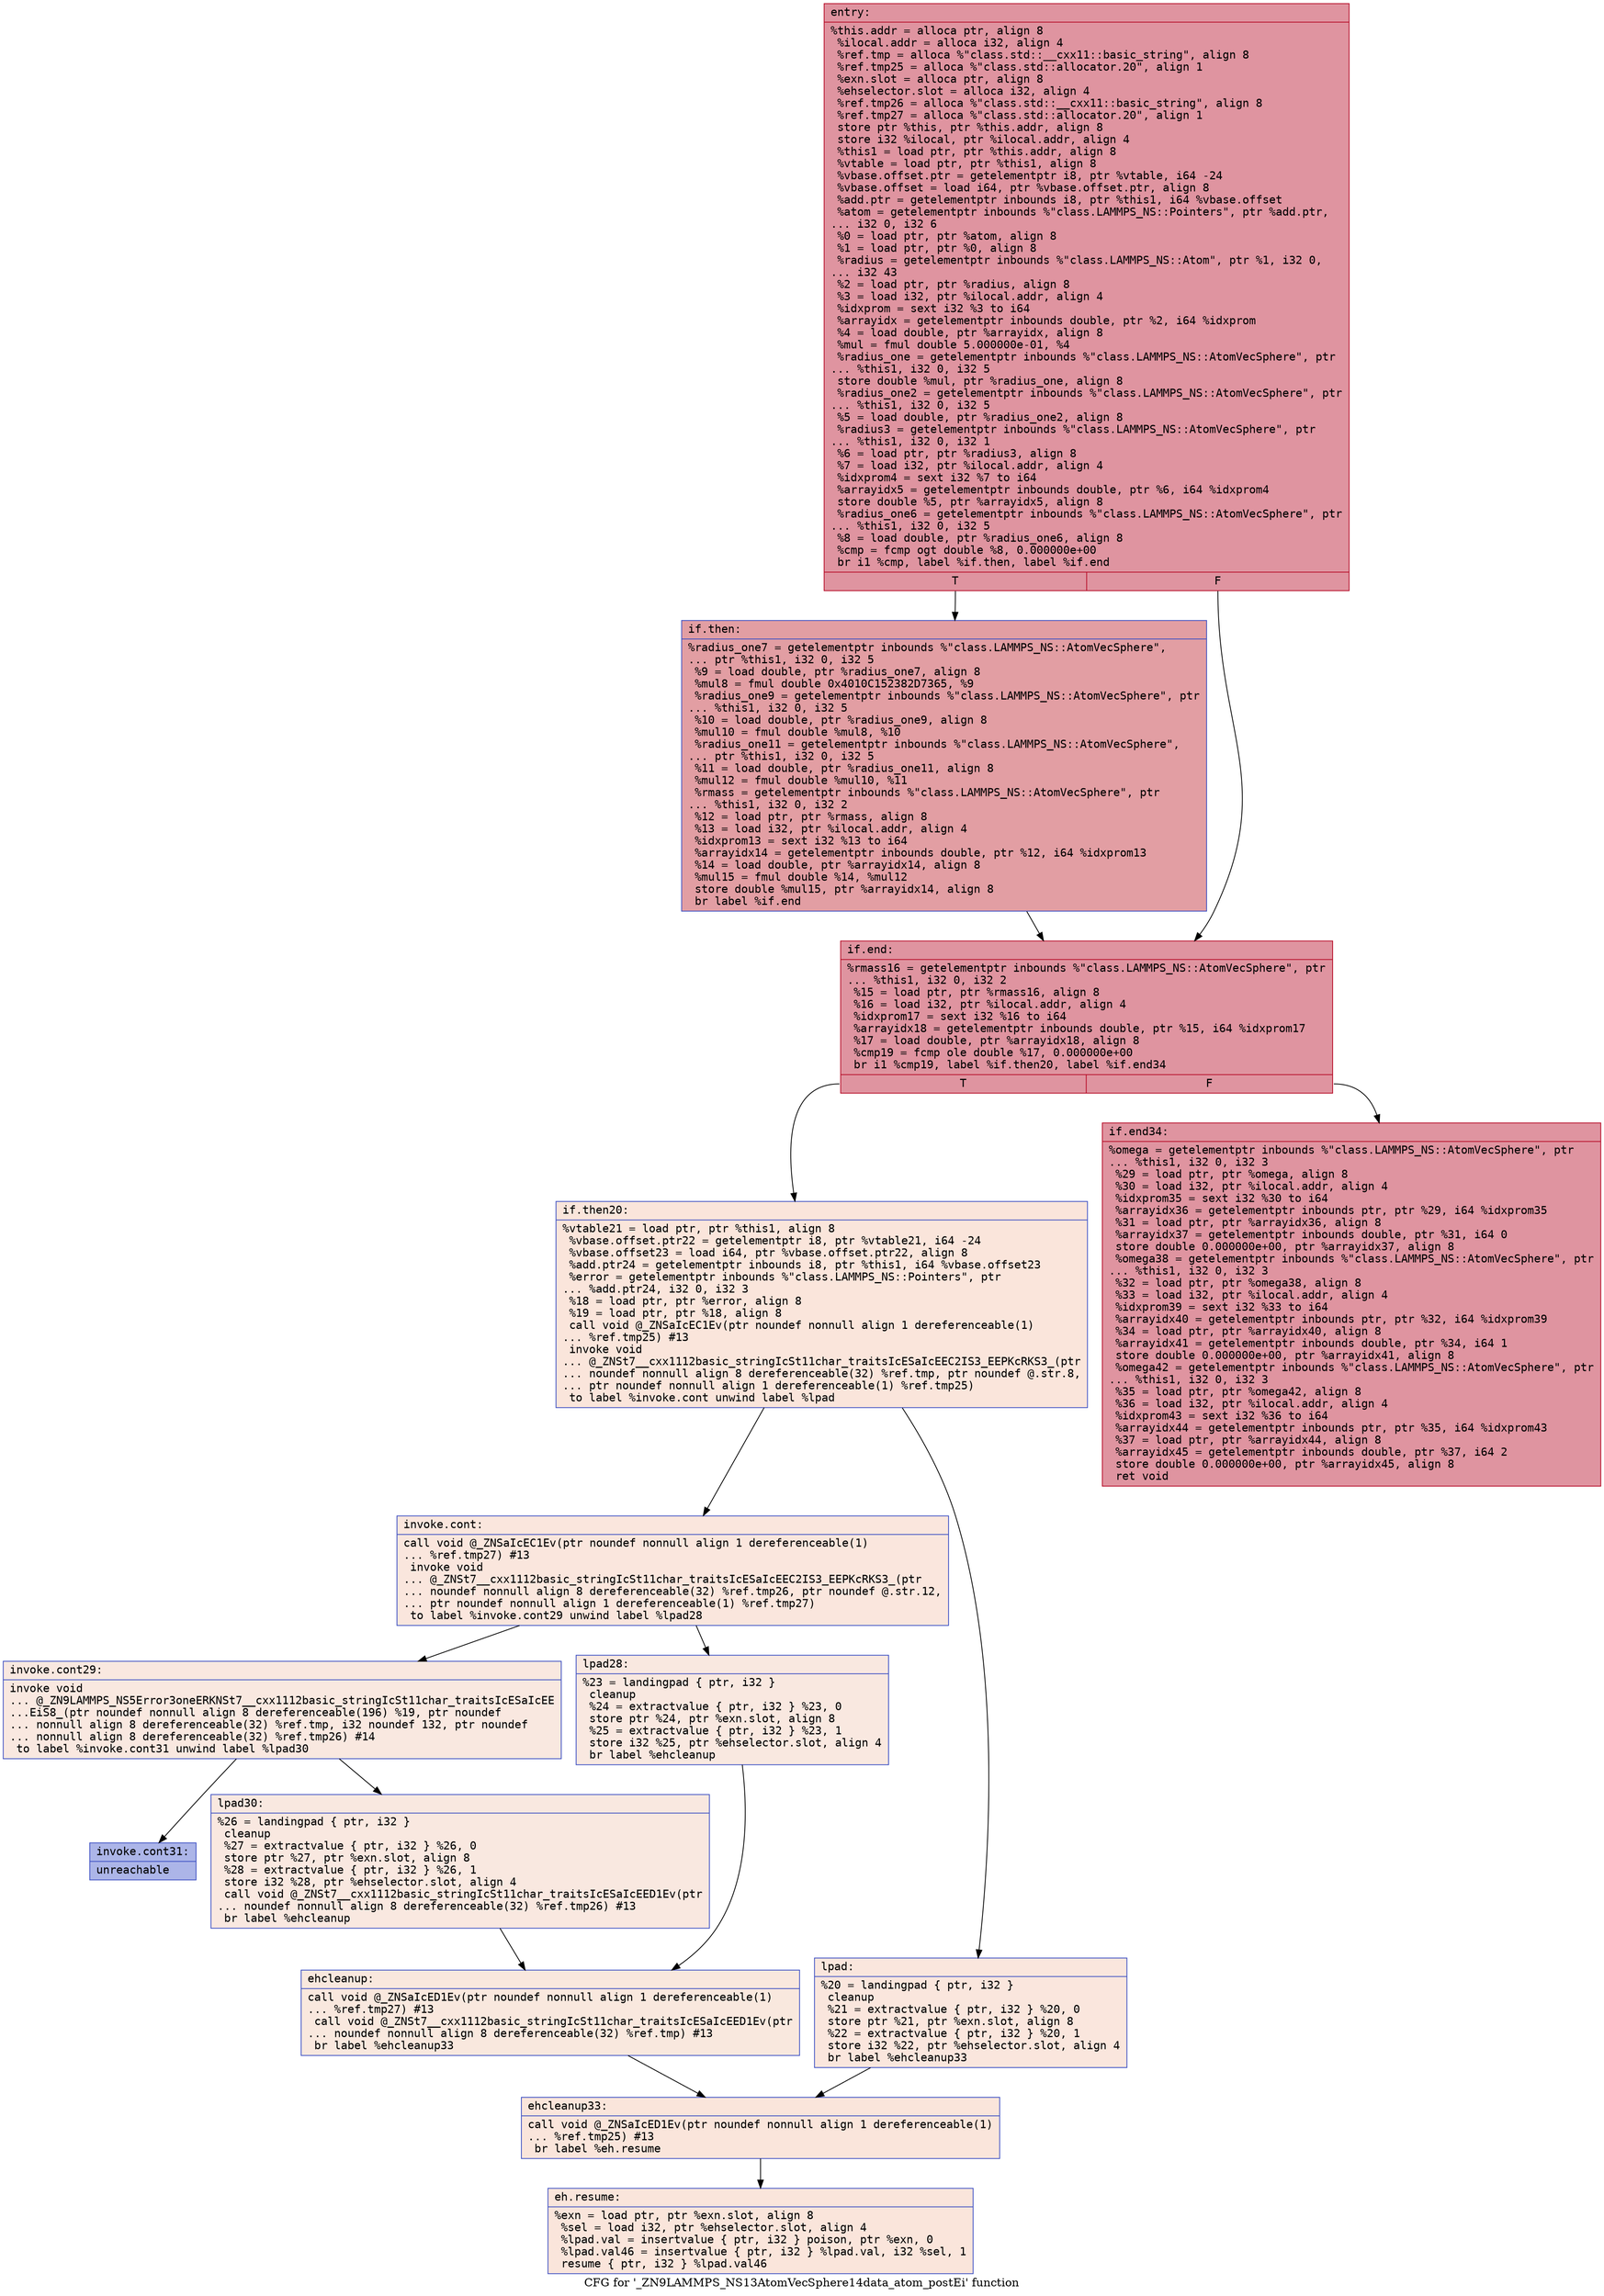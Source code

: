 digraph "CFG for '_ZN9LAMMPS_NS13AtomVecSphere14data_atom_postEi' function" {
	label="CFG for '_ZN9LAMMPS_NS13AtomVecSphere14data_atom_postEi' function";

	Node0x55b701218100 [shape=record,color="#b70d28ff", style=filled, fillcolor="#b70d2870" fontname="Courier",label="{entry:\l|  %this.addr = alloca ptr, align 8\l  %ilocal.addr = alloca i32, align 4\l  %ref.tmp = alloca %\"class.std::__cxx11::basic_string\", align 8\l  %ref.tmp25 = alloca %\"class.std::allocator.20\", align 1\l  %exn.slot = alloca ptr, align 8\l  %ehselector.slot = alloca i32, align 4\l  %ref.tmp26 = alloca %\"class.std::__cxx11::basic_string\", align 8\l  %ref.tmp27 = alloca %\"class.std::allocator.20\", align 1\l  store ptr %this, ptr %this.addr, align 8\l  store i32 %ilocal, ptr %ilocal.addr, align 4\l  %this1 = load ptr, ptr %this.addr, align 8\l  %vtable = load ptr, ptr %this1, align 8\l  %vbase.offset.ptr = getelementptr i8, ptr %vtable, i64 -24\l  %vbase.offset = load i64, ptr %vbase.offset.ptr, align 8\l  %add.ptr = getelementptr inbounds i8, ptr %this1, i64 %vbase.offset\l  %atom = getelementptr inbounds %\"class.LAMMPS_NS::Pointers\", ptr %add.ptr,\l... i32 0, i32 6\l  %0 = load ptr, ptr %atom, align 8\l  %1 = load ptr, ptr %0, align 8\l  %radius = getelementptr inbounds %\"class.LAMMPS_NS::Atom\", ptr %1, i32 0,\l... i32 43\l  %2 = load ptr, ptr %radius, align 8\l  %3 = load i32, ptr %ilocal.addr, align 4\l  %idxprom = sext i32 %3 to i64\l  %arrayidx = getelementptr inbounds double, ptr %2, i64 %idxprom\l  %4 = load double, ptr %arrayidx, align 8\l  %mul = fmul double 5.000000e-01, %4\l  %radius_one = getelementptr inbounds %\"class.LAMMPS_NS::AtomVecSphere\", ptr\l... %this1, i32 0, i32 5\l  store double %mul, ptr %radius_one, align 8\l  %radius_one2 = getelementptr inbounds %\"class.LAMMPS_NS::AtomVecSphere\", ptr\l... %this1, i32 0, i32 5\l  %5 = load double, ptr %radius_one2, align 8\l  %radius3 = getelementptr inbounds %\"class.LAMMPS_NS::AtomVecSphere\", ptr\l... %this1, i32 0, i32 1\l  %6 = load ptr, ptr %radius3, align 8\l  %7 = load i32, ptr %ilocal.addr, align 4\l  %idxprom4 = sext i32 %7 to i64\l  %arrayidx5 = getelementptr inbounds double, ptr %6, i64 %idxprom4\l  store double %5, ptr %arrayidx5, align 8\l  %radius_one6 = getelementptr inbounds %\"class.LAMMPS_NS::AtomVecSphere\", ptr\l... %this1, i32 0, i32 5\l  %8 = load double, ptr %radius_one6, align 8\l  %cmp = fcmp ogt double %8, 0.000000e+00\l  br i1 %cmp, label %if.then, label %if.end\l|{<s0>T|<s1>F}}"];
	Node0x55b701218100:s0 -> Node0x55b701219d00[tooltip="entry -> if.then\nProbability 50.00%" ];
	Node0x55b701218100:s1 -> Node0x55b701219d70[tooltip="entry -> if.end\nProbability 50.00%" ];
	Node0x55b701219d00 [shape=record,color="#3d50c3ff", style=filled, fillcolor="#be242e70" fontname="Courier",label="{if.then:\l|  %radius_one7 = getelementptr inbounds %\"class.LAMMPS_NS::AtomVecSphere\",\l... ptr %this1, i32 0, i32 5\l  %9 = load double, ptr %radius_one7, align 8\l  %mul8 = fmul double 0x4010C152382D7365, %9\l  %radius_one9 = getelementptr inbounds %\"class.LAMMPS_NS::AtomVecSphere\", ptr\l... %this1, i32 0, i32 5\l  %10 = load double, ptr %radius_one9, align 8\l  %mul10 = fmul double %mul8, %10\l  %radius_one11 = getelementptr inbounds %\"class.LAMMPS_NS::AtomVecSphere\",\l... ptr %this1, i32 0, i32 5\l  %11 = load double, ptr %radius_one11, align 8\l  %mul12 = fmul double %mul10, %11\l  %rmass = getelementptr inbounds %\"class.LAMMPS_NS::AtomVecSphere\", ptr\l... %this1, i32 0, i32 2\l  %12 = load ptr, ptr %rmass, align 8\l  %13 = load i32, ptr %ilocal.addr, align 4\l  %idxprom13 = sext i32 %13 to i64\l  %arrayidx14 = getelementptr inbounds double, ptr %12, i64 %idxprom13\l  %14 = load double, ptr %arrayidx14, align 8\l  %mul15 = fmul double %14, %mul12\l  store double %mul15, ptr %arrayidx14, align 8\l  br label %if.end\l}"];
	Node0x55b701219d00 -> Node0x55b701219d70[tooltip="if.then -> if.end\nProbability 100.00%" ];
	Node0x55b701219d70 [shape=record,color="#b70d28ff", style=filled, fillcolor="#b70d2870" fontname="Courier",label="{if.end:\l|  %rmass16 = getelementptr inbounds %\"class.LAMMPS_NS::AtomVecSphere\", ptr\l... %this1, i32 0, i32 2\l  %15 = load ptr, ptr %rmass16, align 8\l  %16 = load i32, ptr %ilocal.addr, align 4\l  %idxprom17 = sext i32 %16 to i64\l  %arrayidx18 = getelementptr inbounds double, ptr %15, i64 %idxprom17\l  %17 = load double, ptr %arrayidx18, align 8\l  %cmp19 = fcmp ole double %17, 0.000000e+00\l  br i1 %cmp19, label %if.then20, label %if.end34\l|{<s0>T|<s1>F}}"];
	Node0x55b701219d70:s0 -> Node0x55b70121aed0[tooltip="if.end -> if.then20\nProbability 0.00%" ];
	Node0x55b701219d70:s1 -> Node0x55b70121af50[tooltip="if.end -> if.end34\nProbability 100.00%" ];
	Node0x55b70121aed0 [shape=record,color="#3d50c3ff", style=filled, fillcolor="#f4c5ad70" fontname="Courier",label="{if.then20:\l|  %vtable21 = load ptr, ptr %this1, align 8\l  %vbase.offset.ptr22 = getelementptr i8, ptr %vtable21, i64 -24\l  %vbase.offset23 = load i64, ptr %vbase.offset.ptr22, align 8\l  %add.ptr24 = getelementptr inbounds i8, ptr %this1, i64 %vbase.offset23\l  %error = getelementptr inbounds %\"class.LAMMPS_NS::Pointers\", ptr\l... %add.ptr24, i32 0, i32 3\l  %18 = load ptr, ptr %error, align 8\l  %19 = load ptr, ptr %18, align 8\l  call void @_ZNSaIcEC1Ev(ptr noundef nonnull align 1 dereferenceable(1)\l... %ref.tmp25) #13\l  invoke void\l... @_ZNSt7__cxx1112basic_stringIcSt11char_traitsIcESaIcEEC2IS3_EEPKcRKS3_(ptr\l... noundef nonnull align 8 dereferenceable(32) %ref.tmp, ptr noundef @.str.8,\l... ptr noundef nonnull align 1 dereferenceable(1) %ref.tmp25)\l          to label %invoke.cont unwind label %lpad\l}"];
	Node0x55b70121aed0 -> Node0x55b70121ba20[tooltip="if.then20 -> invoke.cont\nProbability 50.00%" ];
	Node0x55b70121aed0 -> Node0x55b70121baa0[tooltip="if.then20 -> lpad\nProbability 50.00%" ];
	Node0x55b70121ba20 [shape=record,color="#3d50c3ff", style=filled, fillcolor="#f3c7b170" fontname="Courier",label="{invoke.cont:\l|  call void @_ZNSaIcEC1Ev(ptr noundef nonnull align 1 dereferenceable(1)\l... %ref.tmp27) #13\l  invoke void\l... @_ZNSt7__cxx1112basic_stringIcSt11char_traitsIcESaIcEEC2IS3_EEPKcRKS3_(ptr\l... noundef nonnull align 8 dereferenceable(32) %ref.tmp26, ptr noundef @.str.12,\l... ptr noundef nonnull align 1 dereferenceable(1) %ref.tmp27)\l          to label %invoke.cont29 unwind label %lpad28\l}"];
	Node0x55b70121ba20 -> Node0x55b70121bdc0[tooltip="invoke.cont -> invoke.cont29\nProbability 50.00%" ];
	Node0x55b70121ba20 -> Node0x55b70121be10[tooltip="invoke.cont -> lpad28\nProbability 50.00%" ];
	Node0x55b70121bdc0 [shape=record,color="#3d50c3ff", style=filled, fillcolor="#f1ccb870" fontname="Courier",label="{invoke.cont29:\l|  invoke void\l... @_ZN9LAMMPS_NS5Error3oneERKNSt7__cxx1112basic_stringIcSt11char_traitsIcESaIcEE\l...EiS8_(ptr noundef nonnull align 8 dereferenceable(196) %19, ptr noundef\l... nonnull align 8 dereferenceable(32) %ref.tmp, i32 noundef 132, ptr noundef\l... nonnull align 8 dereferenceable(32) %ref.tmp26) #14\l          to label %invoke.cont31 unwind label %lpad30\l}"];
	Node0x55b70121bdc0 -> Node0x55b70121bd70[tooltip="invoke.cont29 -> invoke.cont31\nProbability 0.00%" ];
	Node0x55b70121bdc0 -> Node0x55b70121c100[tooltip="invoke.cont29 -> lpad30\nProbability 100.00%" ];
	Node0x55b70121bd70 [shape=record,color="#3d50c3ff", style=filled, fillcolor="#4358cb70" fontname="Courier",label="{invoke.cont31:\l|  unreachable\l}"];
	Node0x55b70121baa0 [shape=record,color="#3d50c3ff", style=filled, fillcolor="#f3c7b170" fontname="Courier",label="{lpad:\l|  %20 = landingpad \{ ptr, i32 \}\l          cleanup\l  %21 = extractvalue \{ ptr, i32 \} %20, 0\l  store ptr %21, ptr %exn.slot, align 8\l  %22 = extractvalue \{ ptr, i32 \} %20, 1\l  store i32 %22, ptr %ehselector.slot, align 4\l  br label %ehcleanup33\l}"];
	Node0x55b70121baa0 -> Node0x55b70121c7a0[tooltip="lpad -> ehcleanup33\nProbability 100.00%" ];
	Node0x55b70121be10 [shape=record,color="#3d50c3ff", style=filled, fillcolor="#f1ccb870" fontname="Courier",label="{lpad28:\l|  %23 = landingpad \{ ptr, i32 \}\l          cleanup\l  %24 = extractvalue \{ ptr, i32 \} %23, 0\l  store ptr %24, ptr %exn.slot, align 8\l  %25 = extractvalue \{ ptr, i32 \} %23, 1\l  store i32 %25, ptr %ehselector.slot, align 4\l  br label %ehcleanup\l}"];
	Node0x55b70121be10 -> Node0x55b70121caf0[tooltip="lpad28 -> ehcleanup\nProbability 100.00%" ];
	Node0x55b70121c100 [shape=record,color="#3d50c3ff", style=filled, fillcolor="#f1ccb870" fontname="Courier",label="{lpad30:\l|  %26 = landingpad \{ ptr, i32 \}\l          cleanup\l  %27 = extractvalue \{ ptr, i32 \} %26, 0\l  store ptr %27, ptr %exn.slot, align 8\l  %28 = extractvalue \{ ptr, i32 \} %26, 1\l  store i32 %28, ptr %ehselector.slot, align 4\l  call void @_ZNSt7__cxx1112basic_stringIcSt11char_traitsIcESaIcEED1Ev(ptr\l... noundef nonnull align 8 dereferenceable(32) %ref.tmp26) #13\l  br label %ehcleanup\l}"];
	Node0x55b70121c100 -> Node0x55b70121caf0[tooltip="lpad30 -> ehcleanup\nProbability 100.00%" ];
	Node0x55b70121caf0 [shape=record,color="#3d50c3ff", style=filled, fillcolor="#f2cab570" fontname="Courier",label="{ehcleanup:\l|  call void @_ZNSaIcED1Ev(ptr noundef nonnull align 1 dereferenceable(1)\l... %ref.tmp27) #13\l  call void @_ZNSt7__cxx1112basic_stringIcSt11char_traitsIcESaIcEED1Ev(ptr\l... noundef nonnull align 8 dereferenceable(32) %ref.tmp) #13\l  br label %ehcleanup33\l}"];
	Node0x55b70121caf0 -> Node0x55b70121c7a0[tooltip="ehcleanup -> ehcleanup33\nProbability 100.00%" ];
	Node0x55b70121c7a0 [shape=record,color="#3d50c3ff", style=filled, fillcolor="#f4c5ad70" fontname="Courier",label="{ehcleanup33:\l|  call void @_ZNSaIcED1Ev(ptr noundef nonnull align 1 dereferenceable(1)\l... %ref.tmp25) #13\l  br label %eh.resume\l}"];
	Node0x55b70121c7a0 -> Node0x55b70121d3a0[tooltip="ehcleanup33 -> eh.resume\nProbability 100.00%" ];
	Node0x55b70121af50 [shape=record,color="#b70d28ff", style=filled, fillcolor="#b70d2870" fontname="Courier",label="{if.end34:\l|  %omega = getelementptr inbounds %\"class.LAMMPS_NS::AtomVecSphere\", ptr\l... %this1, i32 0, i32 3\l  %29 = load ptr, ptr %omega, align 8\l  %30 = load i32, ptr %ilocal.addr, align 4\l  %idxprom35 = sext i32 %30 to i64\l  %arrayidx36 = getelementptr inbounds ptr, ptr %29, i64 %idxprom35\l  %31 = load ptr, ptr %arrayidx36, align 8\l  %arrayidx37 = getelementptr inbounds double, ptr %31, i64 0\l  store double 0.000000e+00, ptr %arrayidx37, align 8\l  %omega38 = getelementptr inbounds %\"class.LAMMPS_NS::AtomVecSphere\", ptr\l... %this1, i32 0, i32 3\l  %32 = load ptr, ptr %omega38, align 8\l  %33 = load i32, ptr %ilocal.addr, align 4\l  %idxprom39 = sext i32 %33 to i64\l  %arrayidx40 = getelementptr inbounds ptr, ptr %32, i64 %idxprom39\l  %34 = load ptr, ptr %arrayidx40, align 8\l  %arrayidx41 = getelementptr inbounds double, ptr %34, i64 1\l  store double 0.000000e+00, ptr %arrayidx41, align 8\l  %omega42 = getelementptr inbounds %\"class.LAMMPS_NS::AtomVecSphere\", ptr\l... %this1, i32 0, i32 3\l  %35 = load ptr, ptr %omega42, align 8\l  %36 = load i32, ptr %ilocal.addr, align 4\l  %idxprom43 = sext i32 %36 to i64\l  %arrayidx44 = getelementptr inbounds ptr, ptr %35, i64 %idxprom43\l  %37 = load ptr, ptr %arrayidx44, align 8\l  %arrayidx45 = getelementptr inbounds double, ptr %37, i64 2\l  store double 0.000000e+00, ptr %arrayidx45, align 8\l  ret void\l}"];
	Node0x55b70121d3a0 [shape=record,color="#3d50c3ff", style=filled, fillcolor="#f4c5ad70" fontname="Courier",label="{eh.resume:\l|  %exn = load ptr, ptr %exn.slot, align 8\l  %sel = load i32, ptr %ehselector.slot, align 4\l  %lpad.val = insertvalue \{ ptr, i32 \} poison, ptr %exn, 0\l  %lpad.val46 = insertvalue \{ ptr, i32 \} %lpad.val, i32 %sel, 1\l  resume \{ ptr, i32 \} %lpad.val46\l}"];
}
